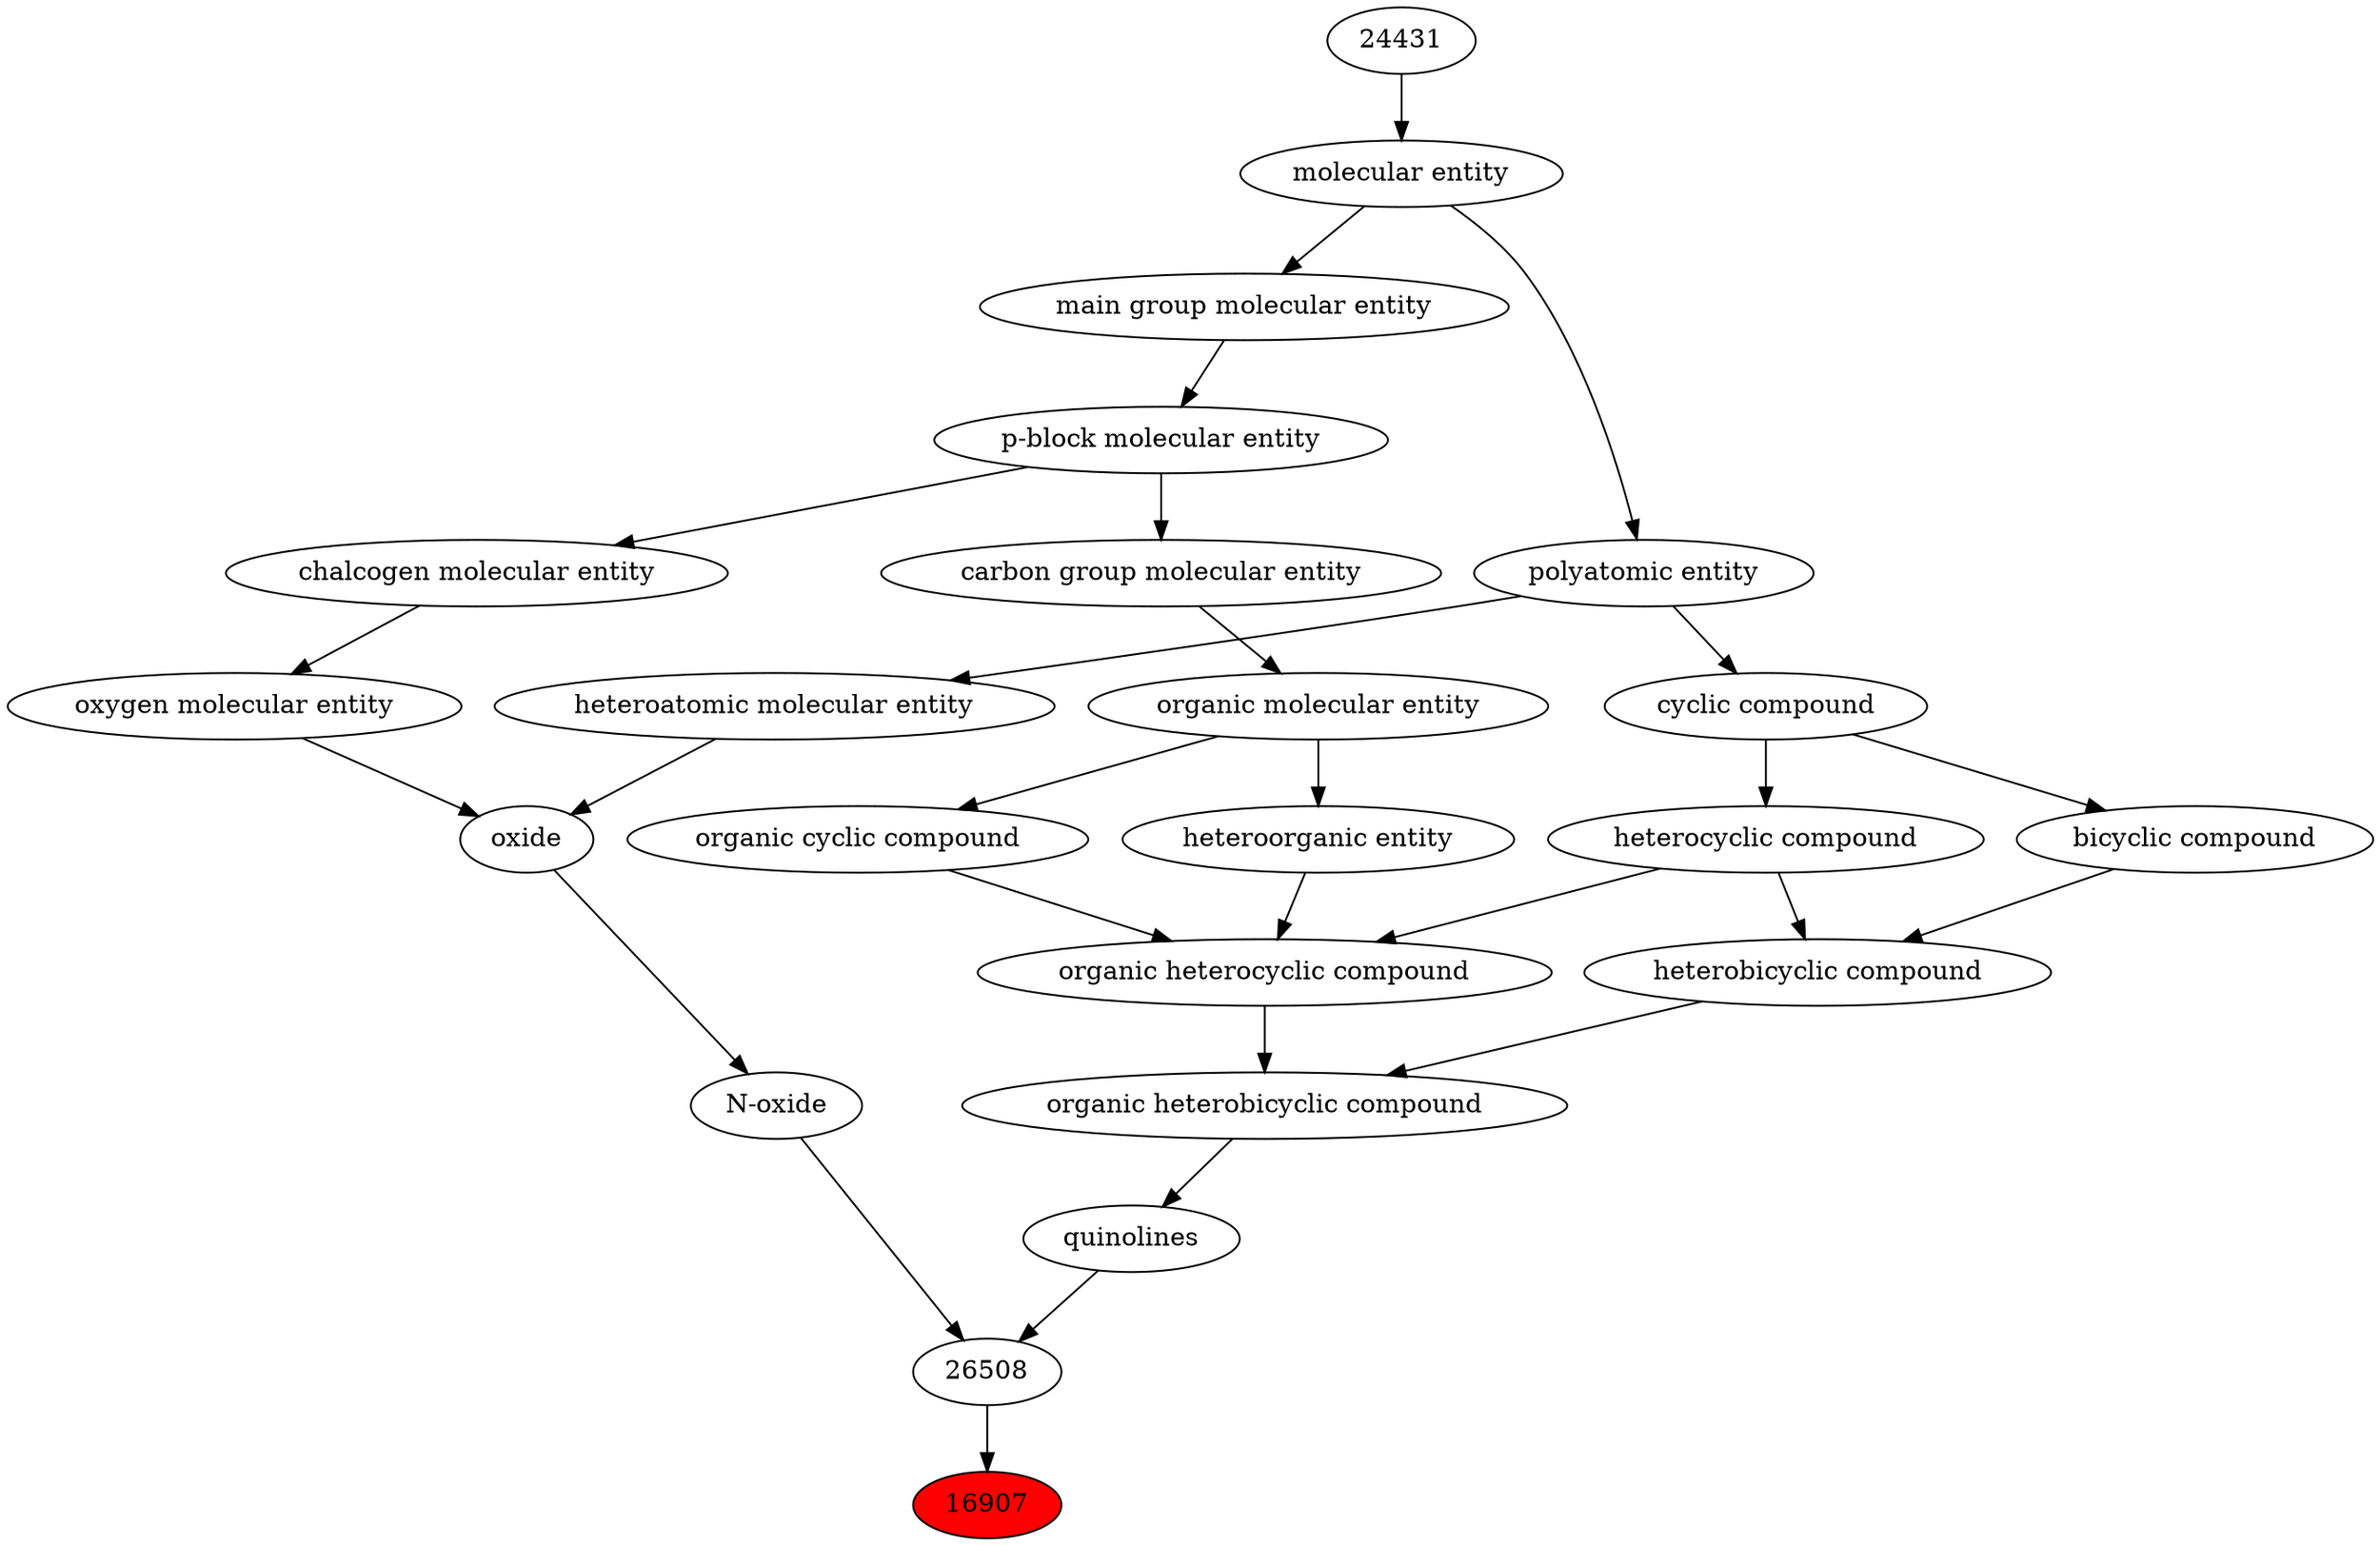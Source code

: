 digraph tree{ 
16907 [label="16907" fillcolor=red style=filled]
26508 -> 16907
26508 [label="26508"]
35580 -> 26508
26513 -> 26508
35580 [label="N-oxide"]
25741 -> 35580
26513 [label="quinolines"]
27171 -> 26513
25741 [label="oxide"]
25806 -> 25741
37577 -> 25741
27171 [label="organic heterobicyclic compound"]
33672 -> 27171
24532 -> 27171
25806 [label="oxygen molecular entity"]
33304 -> 25806
37577 [label="heteroatomic molecular entity"]
36357 -> 37577
33672 [label="heterobicyclic compound"]
33636 -> 33672
5686 -> 33672
24532 [label="organic heterocyclic compound"]
33285 -> 24532
33832 -> 24532
5686 -> 24532
33304 [label="chalcogen molecular entity"]
33675 -> 33304
36357 [label="polyatomic entity"]
23367 -> 36357
33636 [label="bicyclic compound"]
33595 -> 33636
5686 [label="heterocyclic compound"]
33595 -> 5686
33285 [label="heteroorganic entity"]
50860 -> 33285
33832 [label="organic cyclic compound"]
50860 -> 33832
33675 [label="p-block molecular entity"]
33579 -> 33675
23367 [label="molecular entity"]
24431 -> 23367
33595 [label="cyclic compound"]
36357 -> 33595
50860 [label="organic molecular entity"]
33582 -> 50860
33579 [label="main group molecular entity"]
23367 -> 33579
24431 [label="24431"]
33582 [label="carbon group molecular entity"]
33675 -> 33582
}